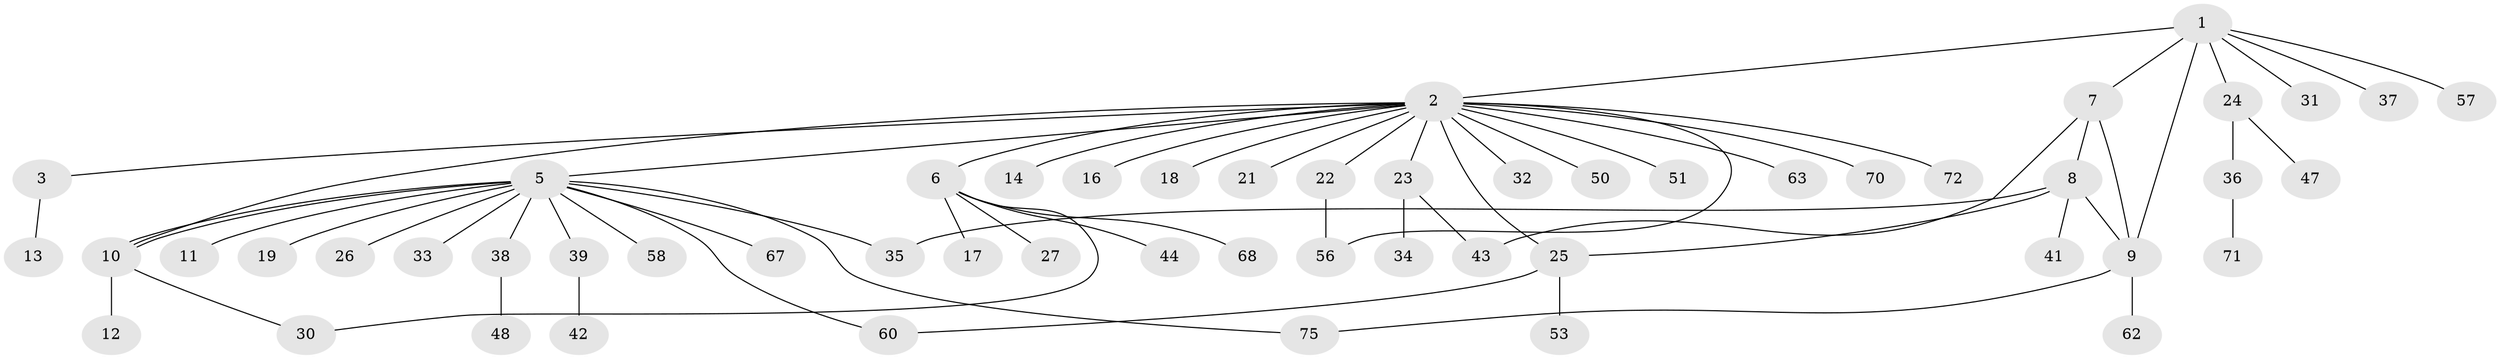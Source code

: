 // original degree distribution, {9: 0.013333333333333334, 19: 0.013333333333333334, 2: 0.17333333333333334, 3: 0.12, 15: 0.013333333333333334, 7: 0.013333333333333334, 6: 0.02666666666666667, 1: 0.5866666666666667, 4: 0.02666666666666667, 5: 0.013333333333333334}
// Generated by graph-tools (version 1.1) at 2025/11/02/27/25 16:11:11]
// undirected, 55 vertices, 65 edges
graph export_dot {
graph [start="1"]
  node [color=gray90,style=filled];
  1 [super="+65"];
  2 [super="+4"];
  3;
  5 [super="+20"];
  6 [super="+15"];
  7 [super="+29"];
  8 [super="+74"];
  9 [super="+54"];
  10 [super="+45"];
  11;
  12;
  13;
  14;
  16;
  17;
  18;
  19;
  21;
  22 [super="+40"];
  23 [super="+46"];
  24 [super="+28"];
  25 [super="+49"];
  26;
  27;
  30 [super="+61"];
  31;
  32;
  33;
  34;
  35 [super="+59"];
  36 [super="+52"];
  37;
  38;
  39 [super="+66"];
  41;
  42;
  43 [super="+55"];
  44;
  47;
  48;
  50;
  51;
  53 [super="+73"];
  56;
  57;
  58;
  60 [super="+64"];
  62;
  63;
  67;
  68 [super="+69"];
  70;
  71;
  72;
  75;
  1 -- 2 [weight=2];
  1 -- 7;
  1 -- 24;
  1 -- 31;
  1 -- 37;
  1 -- 57;
  1 -- 9;
  2 -- 3;
  2 -- 6;
  2 -- 10;
  2 -- 14;
  2 -- 16;
  2 -- 18;
  2 -- 21;
  2 -- 22;
  2 -- 23;
  2 -- 25;
  2 -- 32;
  2 -- 50;
  2 -- 51;
  2 -- 56;
  2 -- 63;
  2 -- 70;
  2 -- 72;
  2 -- 5;
  3 -- 13;
  5 -- 10;
  5 -- 10;
  5 -- 11;
  5 -- 19;
  5 -- 26;
  5 -- 33;
  5 -- 38;
  5 -- 39;
  5 -- 58;
  5 -- 60;
  5 -- 67;
  5 -- 75;
  5 -- 35;
  6 -- 17;
  6 -- 27;
  6 -- 44;
  6 -- 68;
  6 -- 30;
  7 -- 8;
  7 -- 9;
  7 -- 43;
  8 -- 9;
  8 -- 35;
  8 -- 41;
  8 -- 25;
  9 -- 75;
  9 -- 62;
  10 -- 12;
  10 -- 30;
  22 -- 56;
  23 -- 34;
  23 -- 43;
  24 -- 36;
  24 -- 47;
  25 -- 60;
  25 -- 53;
  36 -- 71;
  38 -- 48;
  39 -- 42;
}
